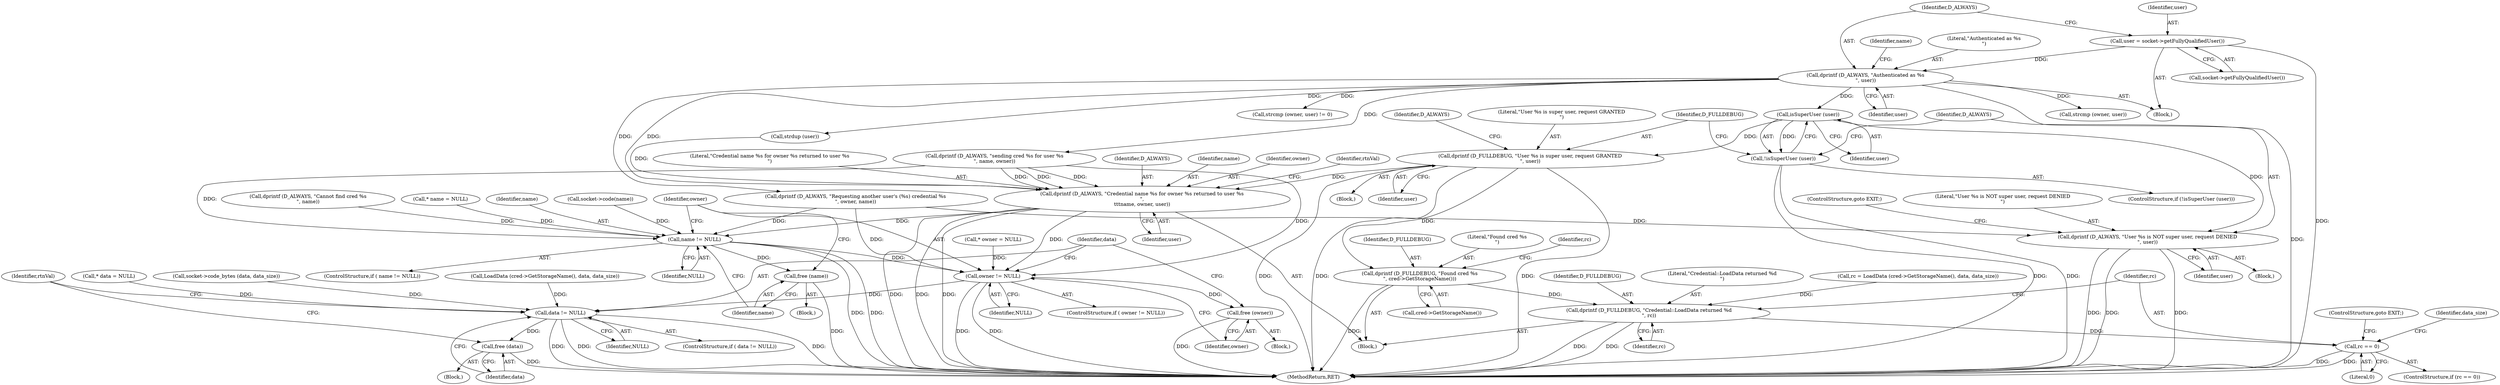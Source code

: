 digraph "0_htcondor_5e5571d1a431eb3c61977b6dd6ec90186ef79867@pointer" {
"1000217" [label="(Call,isSuperUser (user))"];
"1000172" [label="(Call,dprintf (D_ALWAYS, \"Authenticated as %s\n\", user))"];
"1000169" [label="(Call,user = socket->getFullyQualifiedUser())"];
"1000216" [label="(Call,!isSuperUser (user))"];
"1000220" [label="(Call,dprintf (D_ALWAYS, \"User %s is NOT super user, request DENIED\n\", user))"];
"1000227" [label="(Call,dprintf (D_FULLDEBUG, \"User %s is super user, request GRANTED\n\", user))"];
"1000273" [label="(Call,dprintf (D_FULLDEBUG, \"Found cred %s\n\", cred->GetStorageName()))"];
"1000285" [label="(Call,dprintf (D_FULLDEBUG, \"Credential::LoadData returned %d\n\", rc))"];
"1000290" [label="(Call,rc == 0)"];
"1000300" [label="(Call,dprintf (D_ALWAYS, \"Credential name %s for owner %s returned to user %s\n\",\n\t\t\tname, owner, user))"];
"1000323" [label="(Call,name != NULL)"];
"1000327" [label="(Call,free (name))"];
"1000330" [label="(Call,owner != NULL)"];
"1000334" [label="(Call,free (owner))"];
"1000337" [label="(Call,data != NULL)"];
"1000341" [label="(Call,free (data))"];
"1000218" [label="(Identifier,user)"];
"1000331" [label="(Identifier,owner)"];
"1000175" [label="(Identifier,user)"];
"1000230" [label="(Identifier,user)"];
"1000323" [label="(Call,name != NULL)"];
"1000297" [label="(Call,socket->code_bytes (data, data_size))"];
"1000345" [label="(MethodReturn,RET)"];
"1000178" [label="(Identifier,name)"];
"1000109" [label="(Call,* name = NULL)"];
"1000226" [label="(Block,)"];
"1000338" [label="(Identifier,data)"];
"1000287" [label="(Literal,\"Credential::LoadData returned %d\n\")"];
"1000280" [label="(Identifier,rc)"];
"1000333" [label="(Block,)"];
"1000227" [label="(Call,dprintf (D_FULLDEBUG, \"User %s is super user, request GRANTED\n\", user))"];
"1000217" [label="(Call,isSuperUser (user))"];
"1000224" [label="(ControlStructure,goto EXIT;)"];
"1000335" [label="(Identifier,owner)"];
"1000329" [label="(ControlStructure,if ( owner != NULL))"];
"1000272" [label="(Block,)"];
"1000305" [label="(Identifier,user)"];
"1000336" [label="(ControlStructure,if ( data != NULL))"];
"1000279" [label="(Call,rc = LoadData (cred->GetStorageName(), data, data_size))"];
"1000171" [label="(Call,socket->getFullyQualifiedUser())"];
"1000324" [label="(Identifier,name)"];
"1000237" [label="(Call,dprintf (D_ALWAYS, \"sending cred %s for user %s\n\", name, owner))"];
"1000274" [label="(Identifier,D_FULLDEBUG)"];
"1000325" [label="(Identifier,NULL)"];
"1000328" [label="(Identifier,name)"];
"1000340" [label="(Block,)"];
"1000173" [label="(Identifier,D_ALWAYS)"];
"1000322" [label="(ControlStructure,if ( name != NULL))"];
"1000337" [label="(Call,data != NULL)"];
"1000172" [label="(Call,dprintf (D_ALWAYS, \"Authenticated as %s\n\", user))"];
"1000292" [label="(Literal,0)"];
"1000319" [label="(Identifier,rtnVal)"];
"1000332" [label="(Identifier,NULL)"];
"1000294" [label="(ControlStructure,goto EXIT;)"];
"1000342" [label="(Identifier,data)"];
"1000281" [label="(Call,LoadData (cred->GetStorageName(), data, data_size))"];
"1000228" [label="(Identifier,D_FULLDEBUG)"];
"1000162" [label="(Call,socket->code(name))"];
"1000210" [label="(Call,dprintf (D_ALWAYS, \"Requesting another user's (%s) credential %s\n\", owner, name))"];
"1000326" [label="(Block,)"];
"1000302" [label="(Literal,\"Credential name %s for owner %s returned to user %s\n\")"];
"1000344" [label="(Identifier,rtnVal)"];
"1000339" [label="(Identifier,NULL)"];
"1000276" [label="(Call,cred->GetStorageName())"];
"1000174" [label="(Literal,\"Authenticated as %s\n\")"];
"1000301" [label="(Identifier,D_ALWAYS)"];
"1000223" [label="(Identifier,user)"];
"1000303" [label="(Identifier,name)"];
"1000235" [label="(Call,strdup (user))"];
"1000220" [label="(Call,dprintf (D_ALWAYS, \"User %s is NOT super user, request DENIED\n\", user))"];
"1000273" [label="(Call,dprintf (D_FULLDEBUG, \"Found cred %s\n\", cred->GetStorageName()))"];
"1000304" [label="(Identifier,owner)"];
"1000334" [label="(Call,free (owner))"];
"1000170" [label="(Identifier,user)"];
"1000341" [label="(Call,free (data))"];
"1000221" [label="(Identifier,D_ALWAYS)"];
"1000205" [label="(Call,strcmp (owner, user))"];
"1000219" [label="(Block,)"];
"1000300" [label="(Call,dprintf (D_ALWAYS, \"Credential name %s for owner %s returned to user %s\n\",\n\t\t\tname, owner, user))"];
"1000215" [label="(ControlStructure,if (!isSuperUser (user)))"];
"1000107" [label="(Block,)"];
"1000229" [label="(Literal,\"User %s is super user, request GRANTED\n\")"];
"1000285" [label="(Call,dprintf (D_FULLDEBUG, \"Credential::LoadData returned %d\n\", rc))"];
"1000288" [label="(Identifier,rc)"];
"1000286" [label="(Identifier,D_FULLDEBUG)"];
"1000291" [label="(Identifier,rc)"];
"1000330" [label="(Call,owner != NULL)"];
"1000296" [label="(Identifier,data_size)"];
"1000308" [label="(Call,dprintf (D_ALWAYS, \"Cannot find cred %s\n\", name))"];
"1000327" [label="(Call,free (name))"];
"1000125" [label="(Call,* owner = NULL)"];
"1000133" [label="(Call,* data = NULL)"];
"1000169" [label="(Call,user = socket->getFullyQualifiedUser())"];
"1000204" [label="(Call,strcmp (owner, user) != 0)"];
"1000222" [label="(Literal,\"User %s is NOT super user, request DENIED\n\")"];
"1000275" [label="(Literal,\"Found cred %s\n\")"];
"1000238" [label="(Identifier,D_ALWAYS)"];
"1000290" [label="(Call,rc == 0)"];
"1000216" [label="(Call,!isSuperUser (user))"];
"1000289" [label="(ControlStructure,if (rc == 0))"];
"1000217" -> "1000216"  [label="AST: "];
"1000217" -> "1000218"  [label="CFG: "];
"1000218" -> "1000217"  [label="AST: "];
"1000216" -> "1000217"  [label="CFG: "];
"1000217" -> "1000216"  [label="DDG: "];
"1000172" -> "1000217"  [label="DDG: "];
"1000217" -> "1000220"  [label="DDG: "];
"1000217" -> "1000227"  [label="DDG: "];
"1000172" -> "1000107"  [label="AST: "];
"1000172" -> "1000175"  [label="CFG: "];
"1000173" -> "1000172"  [label="AST: "];
"1000174" -> "1000172"  [label="AST: "];
"1000175" -> "1000172"  [label="AST: "];
"1000178" -> "1000172"  [label="CFG: "];
"1000172" -> "1000345"  [label="DDG: "];
"1000169" -> "1000172"  [label="DDG: "];
"1000172" -> "1000204"  [label="DDG: "];
"1000172" -> "1000205"  [label="DDG: "];
"1000172" -> "1000210"  [label="DDG: "];
"1000172" -> "1000235"  [label="DDG: "];
"1000172" -> "1000237"  [label="DDG: "];
"1000172" -> "1000300"  [label="DDG: "];
"1000169" -> "1000107"  [label="AST: "];
"1000169" -> "1000171"  [label="CFG: "];
"1000170" -> "1000169"  [label="AST: "];
"1000171" -> "1000169"  [label="AST: "];
"1000173" -> "1000169"  [label="CFG: "];
"1000169" -> "1000345"  [label="DDG: "];
"1000216" -> "1000215"  [label="AST: "];
"1000221" -> "1000216"  [label="CFG: "];
"1000228" -> "1000216"  [label="CFG: "];
"1000216" -> "1000345"  [label="DDG: "];
"1000216" -> "1000345"  [label="DDG: "];
"1000220" -> "1000219"  [label="AST: "];
"1000220" -> "1000223"  [label="CFG: "];
"1000221" -> "1000220"  [label="AST: "];
"1000222" -> "1000220"  [label="AST: "];
"1000223" -> "1000220"  [label="AST: "];
"1000224" -> "1000220"  [label="CFG: "];
"1000220" -> "1000345"  [label="DDG: "];
"1000220" -> "1000345"  [label="DDG: "];
"1000220" -> "1000345"  [label="DDG: "];
"1000210" -> "1000220"  [label="DDG: "];
"1000227" -> "1000226"  [label="AST: "];
"1000227" -> "1000230"  [label="CFG: "];
"1000228" -> "1000227"  [label="AST: "];
"1000229" -> "1000227"  [label="AST: "];
"1000230" -> "1000227"  [label="AST: "];
"1000238" -> "1000227"  [label="CFG: "];
"1000227" -> "1000345"  [label="DDG: "];
"1000227" -> "1000345"  [label="DDG: "];
"1000227" -> "1000345"  [label="DDG: "];
"1000227" -> "1000273"  [label="DDG: "];
"1000227" -> "1000300"  [label="DDG: "];
"1000273" -> "1000272"  [label="AST: "];
"1000273" -> "1000276"  [label="CFG: "];
"1000274" -> "1000273"  [label="AST: "];
"1000275" -> "1000273"  [label="AST: "];
"1000276" -> "1000273"  [label="AST: "];
"1000280" -> "1000273"  [label="CFG: "];
"1000273" -> "1000345"  [label="DDG: "];
"1000273" -> "1000285"  [label="DDG: "];
"1000285" -> "1000272"  [label="AST: "];
"1000285" -> "1000288"  [label="CFG: "];
"1000286" -> "1000285"  [label="AST: "];
"1000287" -> "1000285"  [label="AST: "];
"1000288" -> "1000285"  [label="AST: "];
"1000291" -> "1000285"  [label="CFG: "];
"1000285" -> "1000345"  [label="DDG: "];
"1000285" -> "1000345"  [label="DDG: "];
"1000279" -> "1000285"  [label="DDG: "];
"1000285" -> "1000290"  [label="DDG: "];
"1000290" -> "1000289"  [label="AST: "];
"1000290" -> "1000292"  [label="CFG: "];
"1000291" -> "1000290"  [label="AST: "];
"1000292" -> "1000290"  [label="AST: "];
"1000294" -> "1000290"  [label="CFG: "];
"1000296" -> "1000290"  [label="CFG: "];
"1000290" -> "1000345"  [label="DDG: "];
"1000290" -> "1000345"  [label="DDG: "];
"1000300" -> "1000272"  [label="AST: "];
"1000300" -> "1000305"  [label="CFG: "];
"1000301" -> "1000300"  [label="AST: "];
"1000302" -> "1000300"  [label="AST: "];
"1000303" -> "1000300"  [label="AST: "];
"1000304" -> "1000300"  [label="AST: "];
"1000305" -> "1000300"  [label="AST: "];
"1000319" -> "1000300"  [label="CFG: "];
"1000300" -> "1000345"  [label="DDG: "];
"1000300" -> "1000345"  [label="DDG: "];
"1000300" -> "1000345"  [label="DDG: "];
"1000237" -> "1000300"  [label="DDG: "];
"1000237" -> "1000300"  [label="DDG: "];
"1000237" -> "1000300"  [label="DDG: "];
"1000235" -> "1000300"  [label="DDG: "];
"1000300" -> "1000323"  [label="DDG: "];
"1000300" -> "1000330"  [label="DDG: "];
"1000323" -> "1000322"  [label="AST: "];
"1000323" -> "1000325"  [label="CFG: "];
"1000324" -> "1000323"  [label="AST: "];
"1000325" -> "1000323"  [label="AST: "];
"1000328" -> "1000323"  [label="CFG: "];
"1000331" -> "1000323"  [label="CFG: "];
"1000323" -> "1000345"  [label="DDG: "];
"1000323" -> "1000345"  [label="DDG: "];
"1000109" -> "1000323"  [label="DDG: "];
"1000162" -> "1000323"  [label="DDG: "];
"1000237" -> "1000323"  [label="DDG: "];
"1000308" -> "1000323"  [label="DDG: "];
"1000210" -> "1000323"  [label="DDG: "];
"1000323" -> "1000327"  [label="DDG: "];
"1000323" -> "1000330"  [label="DDG: "];
"1000327" -> "1000326"  [label="AST: "];
"1000327" -> "1000328"  [label="CFG: "];
"1000328" -> "1000327"  [label="AST: "];
"1000331" -> "1000327"  [label="CFG: "];
"1000327" -> "1000345"  [label="DDG: "];
"1000330" -> "1000329"  [label="AST: "];
"1000330" -> "1000332"  [label="CFG: "];
"1000331" -> "1000330"  [label="AST: "];
"1000332" -> "1000330"  [label="AST: "];
"1000335" -> "1000330"  [label="CFG: "];
"1000338" -> "1000330"  [label="CFG: "];
"1000330" -> "1000345"  [label="DDG: "];
"1000330" -> "1000345"  [label="DDG: "];
"1000125" -> "1000330"  [label="DDG: "];
"1000210" -> "1000330"  [label="DDG: "];
"1000237" -> "1000330"  [label="DDG: "];
"1000330" -> "1000334"  [label="DDG: "];
"1000330" -> "1000337"  [label="DDG: "];
"1000334" -> "1000333"  [label="AST: "];
"1000334" -> "1000335"  [label="CFG: "];
"1000335" -> "1000334"  [label="AST: "];
"1000338" -> "1000334"  [label="CFG: "];
"1000334" -> "1000345"  [label="DDG: "];
"1000337" -> "1000336"  [label="AST: "];
"1000337" -> "1000339"  [label="CFG: "];
"1000338" -> "1000337"  [label="AST: "];
"1000339" -> "1000337"  [label="AST: "];
"1000342" -> "1000337"  [label="CFG: "];
"1000344" -> "1000337"  [label="CFG: "];
"1000337" -> "1000345"  [label="DDG: "];
"1000337" -> "1000345"  [label="DDG: "];
"1000337" -> "1000345"  [label="DDG: "];
"1000297" -> "1000337"  [label="DDG: "];
"1000133" -> "1000337"  [label="DDG: "];
"1000281" -> "1000337"  [label="DDG: "];
"1000337" -> "1000341"  [label="DDG: "];
"1000341" -> "1000340"  [label="AST: "];
"1000341" -> "1000342"  [label="CFG: "];
"1000342" -> "1000341"  [label="AST: "];
"1000344" -> "1000341"  [label="CFG: "];
"1000341" -> "1000345"  [label="DDG: "];
}
